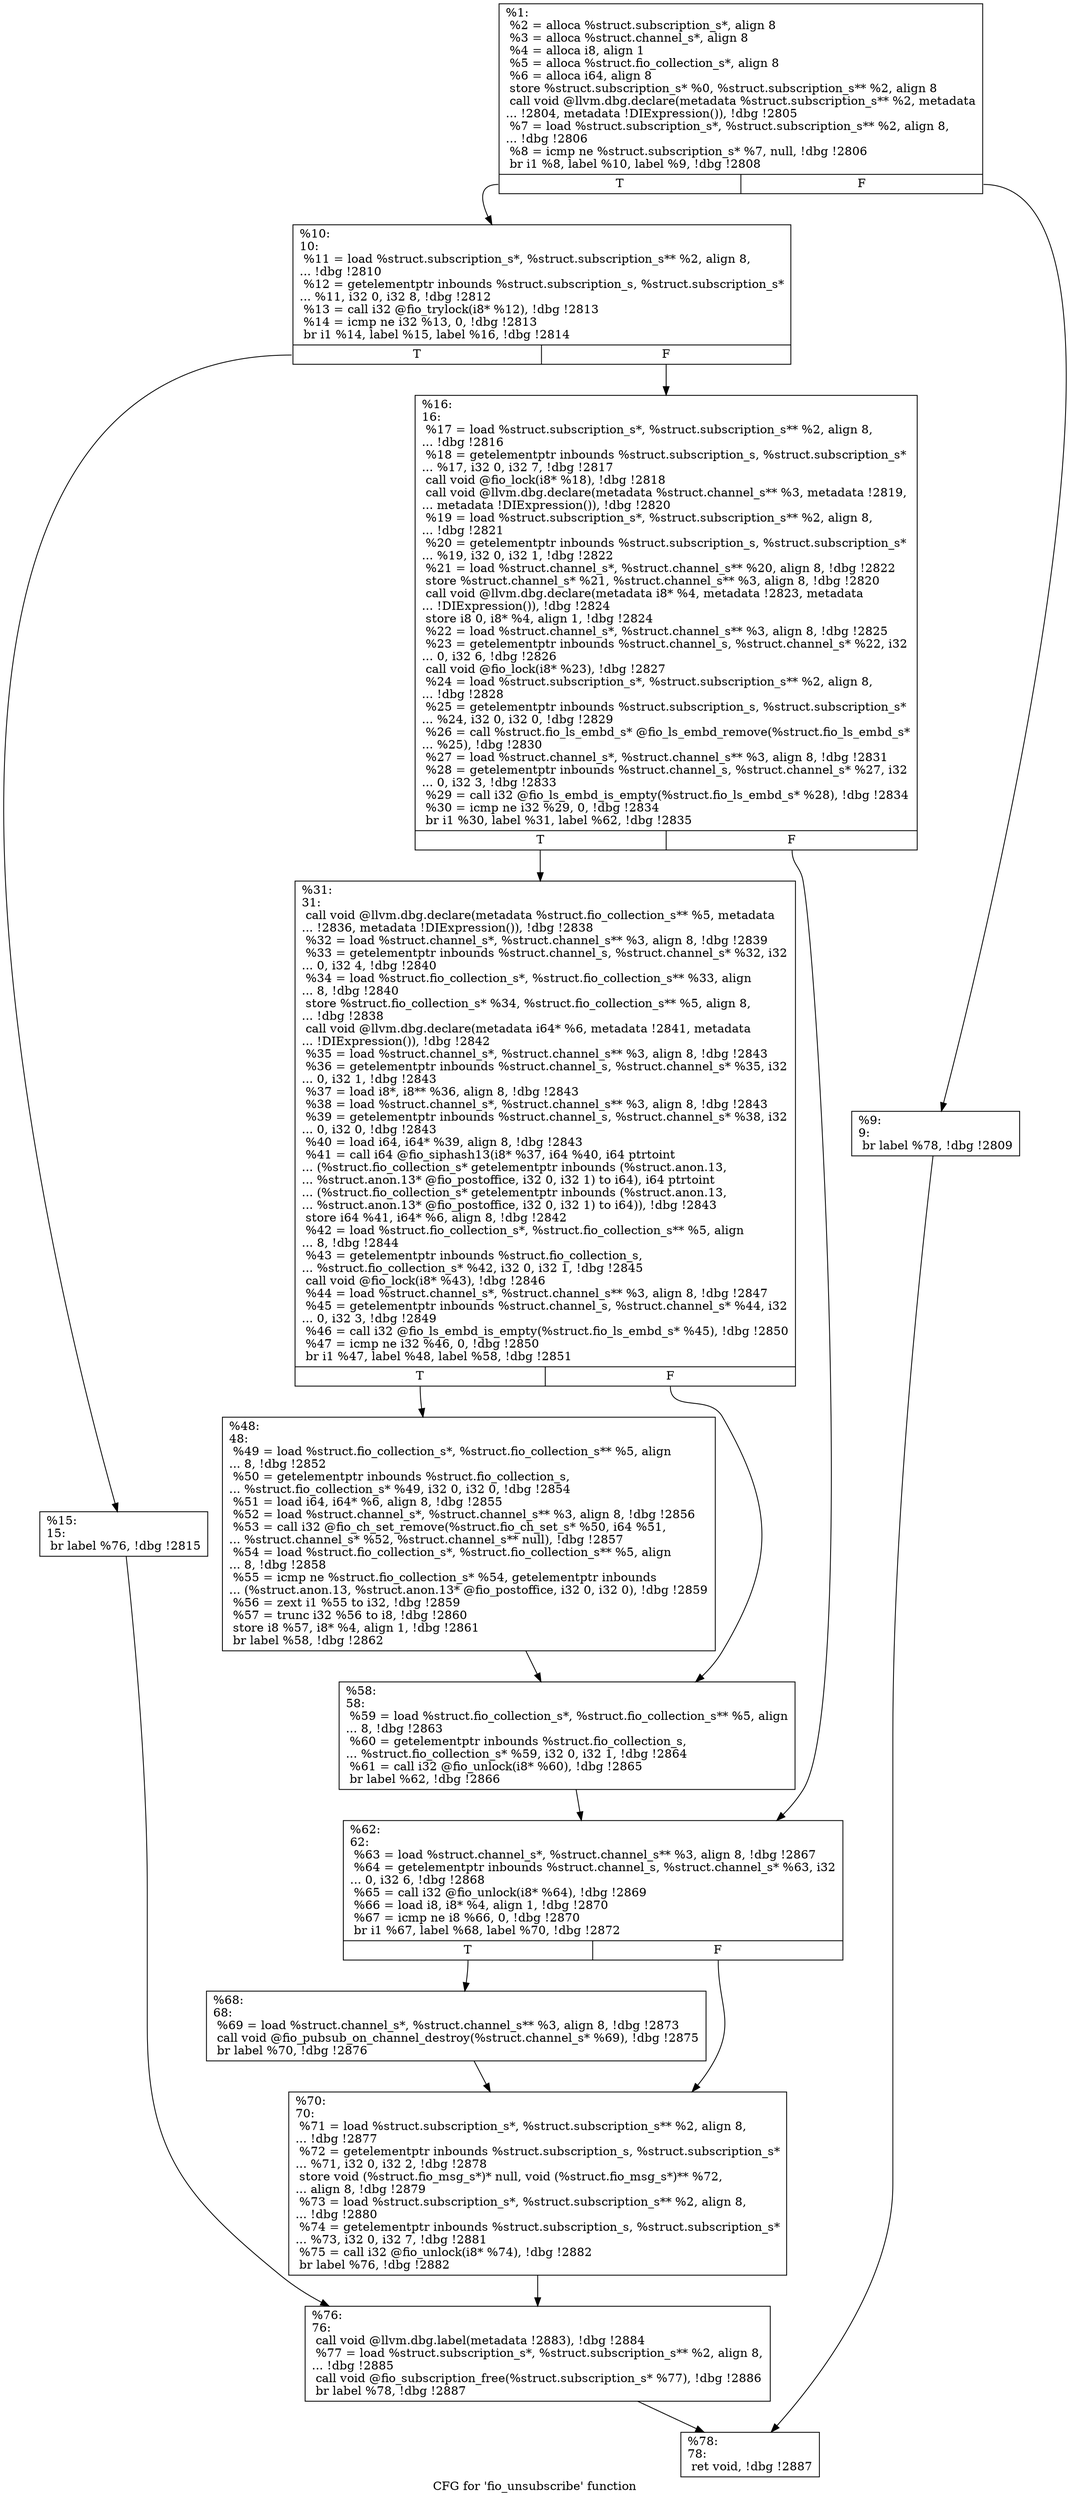 digraph "CFG for 'fio_unsubscribe' function" {
	label="CFG for 'fio_unsubscribe' function";

	Node0x556851442c80 [shape=record,label="{%1:\l  %2 = alloca %struct.subscription_s*, align 8\l  %3 = alloca %struct.channel_s*, align 8\l  %4 = alloca i8, align 1\l  %5 = alloca %struct.fio_collection_s*, align 8\l  %6 = alloca i64, align 8\l  store %struct.subscription_s* %0, %struct.subscription_s** %2, align 8\l  call void @llvm.dbg.declare(metadata %struct.subscription_s** %2, metadata\l... !2804, metadata !DIExpression()), !dbg !2805\l  %7 = load %struct.subscription_s*, %struct.subscription_s** %2, align 8,\l... !dbg !2806\l  %8 = icmp ne %struct.subscription_s* %7, null, !dbg !2806\l  br i1 %8, label %10, label %9, !dbg !2808\l|{<s0>T|<s1>F}}"];
	Node0x556851442c80:s0 -> Node0x5568514445b0;
	Node0x556851442c80:s1 -> Node0x556851444560;
	Node0x556851444560 [shape=record,label="{%9:\l9:                                                \l  br label %78, !dbg !2809\l}"];
	Node0x556851444560 -> Node0x5568514448d0;
	Node0x5568514445b0 [shape=record,label="{%10:\l10:                                               \l  %11 = load %struct.subscription_s*, %struct.subscription_s** %2, align 8,\l... !dbg !2810\l  %12 = getelementptr inbounds %struct.subscription_s, %struct.subscription_s*\l... %11, i32 0, i32 8, !dbg !2812\l  %13 = call i32 @fio_trylock(i8* %12), !dbg !2813\l  %14 = icmp ne i32 %13, 0, !dbg !2813\l  br i1 %14, label %15, label %16, !dbg !2814\l|{<s0>T|<s1>F}}"];
	Node0x5568514445b0:s0 -> Node0x556851444600;
	Node0x5568514445b0:s1 -> Node0x556851444650;
	Node0x556851444600 [shape=record,label="{%15:\l15:                                               \l  br label %76, !dbg !2815\l}"];
	Node0x556851444600 -> Node0x556851444880;
	Node0x556851444650 [shape=record,label="{%16:\l16:                                               \l  %17 = load %struct.subscription_s*, %struct.subscription_s** %2, align 8,\l... !dbg !2816\l  %18 = getelementptr inbounds %struct.subscription_s, %struct.subscription_s*\l... %17, i32 0, i32 7, !dbg !2817\l  call void @fio_lock(i8* %18), !dbg !2818\l  call void @llvm.dbg.declare(metadata %struct.channel_s** %3, metadata !2819,\l... metadata !DIExpression()), !dbg !2820\l  %19 = load %struct.subscription_s*, %struct.subscription_s** %2, align 8,\l... !dbg !2821\l  %20 = getelementptr inbounds %struct.subscription_s, %struct.subscription_s*\l... %19, i32 0, i32 1, !dbg !2822\l  %21 = load %struct.channel_s*, %struct.channel_s** %20, align 8, !dbg !2822\l  store %struct.channel_s* %21, %struct.channel_s** %3, align 8, !dbg !2820\l  call void @llvm.dbg.declare(metadata i8* %4, metadata !2823, metadata\l... !DIExpression()), !dbg !2824\l  store i8 0, i8* %4, align 1, !dbg !2824\l  %22 = load %struct.channel_s*, %struct.channel_s** %3, align 8, !dbg !2825\l  %23 = getelementptr inbounds %struct.channel_s, %struct.channel_s* %22, i32\l... 0, i32 6, !dbg !2826\l  call void @fio_lock(i8* %23), !dbg !2827\l  %24 = load %struct.subscription_s*, %struct.subscription_s** %2, align 8,\l... !dbg !2828\l  %25 = getelementptr inbounds %struct.subscription_s, %struct.subscription_s*\l... %24, i32 0, i32 0, !dbg !2829\l  %26 = call %struct.fio_ls_embd_s* @fio_ls_embd_remove(%struct.fio_ls_embd_s*\l... %25), !dbg !2830\l  %27 = load %struct.channel_s*, %struct.channel_s** %3, align 8, !dbg !2831\l  %28 = getelementptr inbounds %struct.channel_s, %struct.channel_s* %27, i32\l... 0, i32 3, !dbg !2833\l  %29 = call i32 @fio_ls_embd_is_empty(%struct.fio_ls_embd_s* %28), !dbg !2834\l  %30 = icmp ne i32 %29, 0, !dbg !2834\l  br i1 %30, label %31, label %62, !dbg !2835\l|{<s0>T|<s1>F}}"];
	Node0x556851444650:s0 -> Node0x5568514446a0;
	Node0x556851444650:s1 -> Node0x556851444790;
	Node0x5568514446a0 [shape=record,label="{%31:\l31:                                               \l  call void @llvm.dbg.declare(metadata %struct.fio_collection_s** %5, metadata\l... !2836, metadata !DIExpression()), !dbg !2838\l  %32 = load %struct.channel_s*, %struct.channel_s** %3, align 8, !dbg !2839\l  %33 = getelementptr inbounds %struct.channel_s, %struct.channel_s* %32, i32\l... 0, i32 4, !dbg !2840\l  %34 = load %struct.fio_collection_s*, %struct.fio_collection_s** %33, align\l... 8, !dbg !2840\l  store %struct.fio_collection_s* %34, %struct.fio_collection_s** %5, align 8,\l... !dbg !2838\l  call void @llvm.dbg.declare(metadata i64* %6, metadata !2841, metadata\l... !DIExpression()), !dbg !2842\l  %35 = load %struct.channel_s*, %struct.channel_s** %3, align 8, !dbg !2843\l  %36 = getelementptr inbounds %struct.channel_s, %struct.channel_s* %35, i32\l... 0, i32 1, !dbg !2843\l  %37 = load i8*, i8** %36, align 8, !dbg !2843\l  %38 = load %struct.channel_s*, %struct.channel_s** %3, align 8, !dbg !2843\l  %39 = getelementptr inbounds %struct.channel_s, %struct.channel_s* %38, i32\l... 0, i32 0, !dbg !2843\l  %40 = load i64, i64* %39, align 8, !dbg !2843\l  %41 = call i64 @fio_siphash13(i8* %37, i64 %40, i64 ptrtoint\l... (%struct.fio_collection_s* getelementptr inbounds (%struct.anon.13,\l... %struct.anon.13* @fio_postoffice, i32 0, i32 1) to i64), i64 ptrtoint\l... (%struct.fio_collection_s* getelementptr inbounds (%struct.anon.13,\l... %struct.anon.13* @fio_postoffice, i32 0, i32 1) to i64)), !dbg !2843\l  store i64 %41, i64* %6, align 8, !dbg !2842\l  %42 = load %struct.fio_collection_s*, %struct.fio_collection_s** %5, align\l... 8, !dbg !2844\l  %43 = getelementptr inbounds %struct.fio_collection_s,\l... %struct.fio_collection_s* %42, i32 0, i32 1, !dbg !2845\l  call void @fio_lock(i8* %43), !dbg !2846\l  %44 = load %struct.channel_s*, %struct.channel_s** %3, align 8, !dbg !2847\l  %45 = getelementptr inbounds %struct.channel_s, %struct.channel_s* %44, i32\l... 0, i32 3, !dbg !2849\l  %46 = call i32 @fio_ls_embd_is_empty(%struct.fio_ls_embd_s* %45), !dbg !2850\l  %47 = icmp ne i32 %46, 0, !dbg !2850\l  br i1 %47, label %48, label %58, !dbg !2851\l|{<s0>T|<s1>F}}"];
	Node0x5568514446a0:s0 -> Node0x5568514446f0;
	Node0x5568514446a0:s1 -> Node0x556851444740;
	Node0x5568514446f0 [shape=record,label="{%48:\l48:                                               \l  %49 = load %struct.fio_collection_s*, %struct.fio_collection_s** %5, align\l... 8, !dbg !2852\l  %50 = getelementptr inbounds %struct.fio_collection_s,\l... %struct.fio_collection_s* %49, i32 0, i32 0, !dbg !2854\l  %51 = load i64, i64* %6, align 8, !dbg !2855\l  %52 = load %struct.channel_s*, %struct.channel_s** %3, align 8, !dbg !2856\l  %53 = call i32 @fio_ch_set_remove(%struct.fio_ch_set_s* %50, i64 %51,\l... %struct.channel_s* %52, %struct.channel_s** null), !dbg !2857\l  %54 = load %struct.fio_collection_s*, %struct.fio_collection_s** %5, align\l... 8, !dbg !2858\l  %55 = icmp ne %struct.fio_collection_s* %54, getelementptr inbounds\l... (%struct.anon.13, %struct.anon.13* @fio_postoffice, i32 0, i32 0), !dbg !2859\l  %56 = zext i1 %55 to i32, !dbg !2859\l  %57 = trunc i32 %56 to i8, !dbg !2860\l  store i8 %57, i8* %4, align 1, !dbg !2861\l  br label %58, !dbg !2862\l}"];
	Node0x5568514446f0 -> Node0x556851444740;
	Node0x556851444740 [shape=record,label="{%58:\l58:                                               \l  %59 = load %struct.fio_collection_s*, %struct.fio_collection_s** %5, align\l... 8, !dbg !2863\l  %60 = getelementptr inbounds %struct.fio_collection_s,\l... %struct.fio_collection_s* %59, i32 0, i32 1, !dbg !2864\l  %61 = call i32 @fio_unlock(i8* %60), !dbg !2865\l  br label %62, !dbg !2866\l}"];
	Node0x556851444740 -> Node0x556851444790;
	Node0x556851444790 [shape=record,label="{%62:\l62:                                               \l  %63 = load %struct.channel_s*, %struct.channel_s** %3, align 8, !dbg !2867\l  %64 = getelementptr inbounds %struct.channel_s, %struct.channel_s* %63, i32\l... 0, i32 6, !dbg !2868\l  %65 = call i32 @fio_unlock(i8* %64), !dbg !2869\l  %66 = load i8, i8* %4, align 1, !dbg !2870\l  %67 = icmp ne i8 %66, 0, !dbg !2870\l  br i1 %67, label %68, label %70, !dbg !2872\l|{<s0>T|<s1>F}}"];
	Node0x556851444790:s0 -> Node0x5568514447e0;
	Node0x556851444790:s1 -> Node0x556851444830;
	Node0x5568514447e0 [shape=record,label="{%68:\l68:                                               \l  %69 = load %struct.channel_s*, %struct.channel_s** %3, align 8, !dbg !2873\l  call void @fio_pubsub_on_channel_destroy(%struct.channel_s* %69), !dbg !2875\l  br label %70, !dbg !2876\l}"];
	Node0x5568514447e0 -> Node0x556851444830;
	Node0x556851444830 [shape=record,label="{%70:\l70:                                               \l  %71 = load %struct.subscription_s*, %struct.subscription_s** %2, align 8,\l... !dbg !2877\l  %72 = getelementptr inbounds %struct.subscription_s, %struct.subscription_s*\l... %71, i32 0, i32 2, !dbg !2878\l  store void (%struct.fio_msg_s*)* null, void (%struct.fio_msg_s*)** %72,\l... align 8, !dbg !2879\l  %73 = load %struct.subscription_s*, %struct.subscription_s** %2, align 8,\l... !dbg !2880\l  %74 = getelementptr inbounds %struct.subscription_s, %struct.subscription_s*\l... %73, i32 0, i32 7, !dbg !2881\l  %75 = call i32 @fio_unlock(i8* %74), !dbg !2882\l  br label %76, !dbg !2882\l}"];
	Node0x556851444830 -> Node0x556851444880;
	Node0x556851444880 [shape=record,label="{%76:\l76:                                               \l  call void @llvm.dbg.label(metadata !2883), !dbg !2884\l  %77 = load %struct.subscription_s*, %struct.subscription_s** %2, align 8,\l... !dbg !2885\l  call void @fio_subscription_free(%struct.subscription_s* %77), !dbg !2886\l  br label %78, !dbg !2887\l}"];
	Node0x556851444880 -> Node0x5568514448d0;
	Node0x5568514448d0 [shape=record,label="{%78:\l78:                                               \l  ret void, !dbg !2887\l}"];
}
